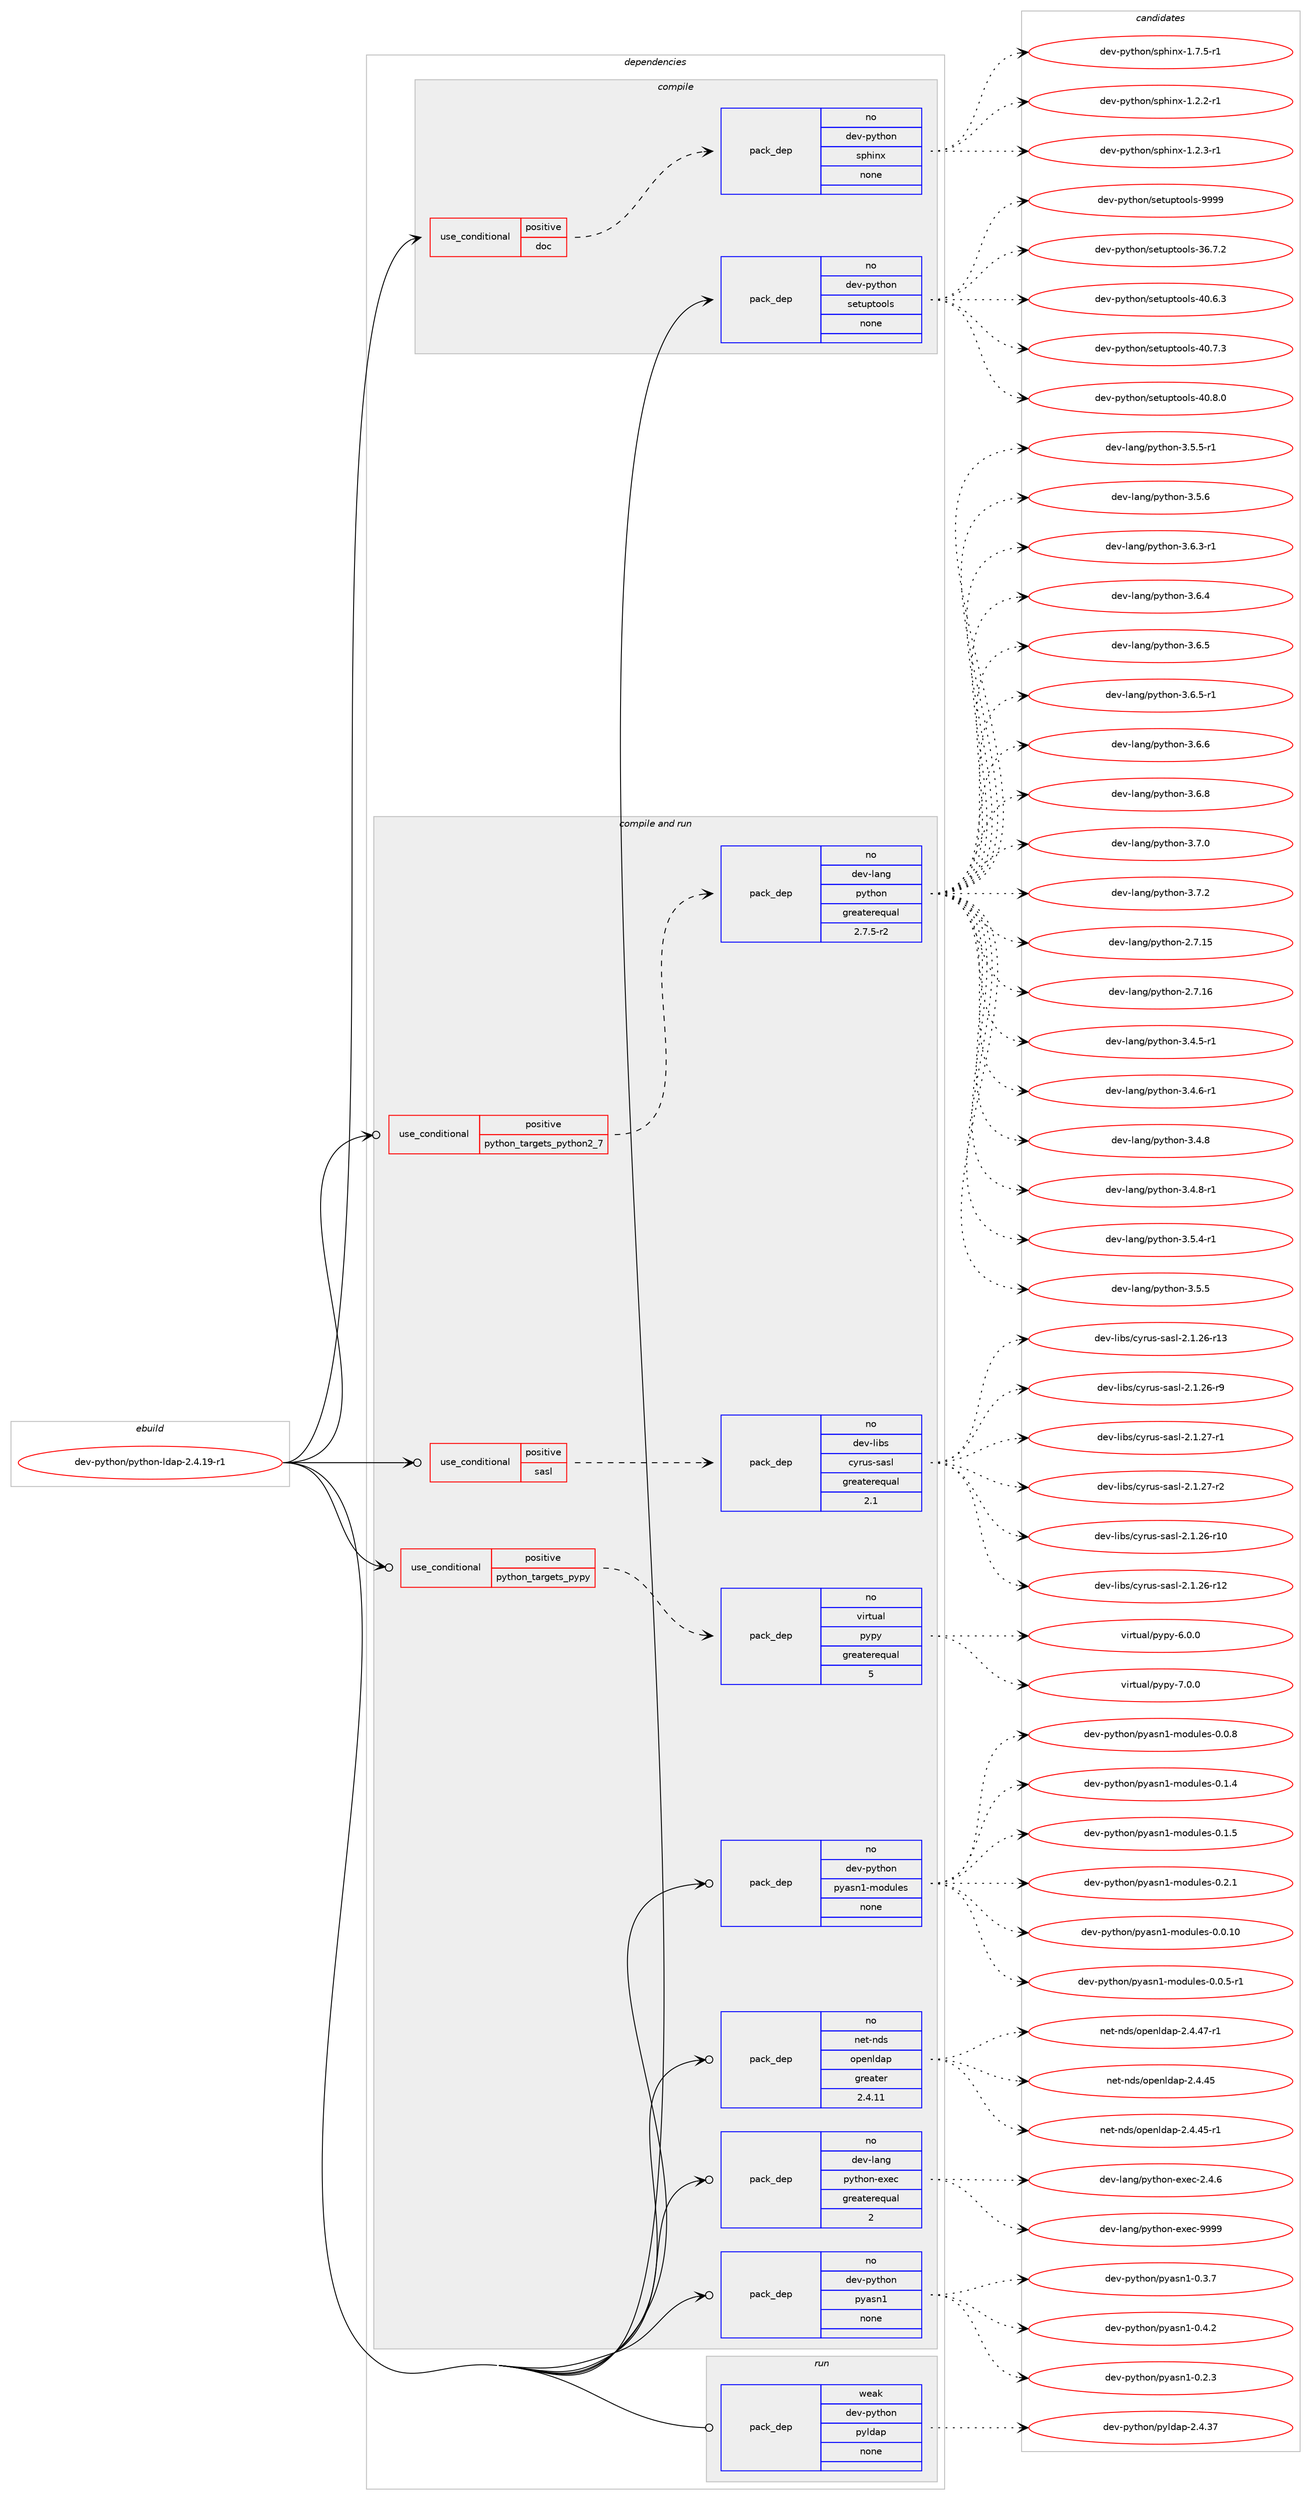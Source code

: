 digraph prolog {

# *************
# Graph options
# *************

newrank=true;
concentrate=true;
compound=true;
graph [rankdir=LR,fontname=Helvetica,fontsize=10,ranksep=1.5];#, ranksep=2.5, nodesep=0.2];
edge  [arrowhead=vee];
node  [fontname=Helvetica,fontsize=10];

# **********
# The ebuild
# **********

subgraph cluster_leftcol {
color=gray;
rank=same;
label=<<i>ebuild</i>>;
id [label="dev-python/python-ldap-2.4.19-r1", color=red, width=4, href="../dev-python/python-ldap-2.4.19-r1.svg"];
}

# ****************
# The dependencies
# ****************

subgraph cluster_midcol {
color=gray;
label=<<i>dependencies</i>>;
subgraph cluster_compile {
fillcolor="#eeeeee";
style=filled;
label=<<i>compile</i>>;
subgraph cond382754 {
dependency1435401 [label=<<TABLE BORDER="0" CELLBORDER="1" CELLSPACING="0" CELLPADDING="4"><TR><TD ROWSPAN="3" CELLPADDING="10">use_conditional</TD></TR><TR><TD>positive</TD></TR><TR><TD>doc</TD></TR></TABLE>>, shape=none, color=red];
subgraph pack1029293 {
dependency1435402 [label=<<TABLE BORDER="0" CELLBORDER="1" CELLSPACING="0" CELLPADDING="4" WIDTH="220"><TR><TD ROWSPAN="6" CELLPADDING="30">pack_dep</TD></TR><TR><TD WIDTH="110">no</TD></TR><TR><TD>dev-python</TD></TR><TR><TD>sphinx</TD></TR><TR><TD>none</TD></TR><TR><TD></TD></TR></TABLE>>, shape=none, color=blue];
}
dependency1435401:e -> dependency1435402:w [weight=20,style="dashed",arrowhead="vee"];
}
id:e -> dependency1435401:w [weight=20,style="solid",arrowhead="vee"];
subgraph pack1029294 {
dependency1435403 [label=<<TABLE BORDER="0" CELLBORDER="1" CELLSPACING="0" CELLPADDING="4" WIDTH="220"><TR><TD ROWSPAN="6" CELLPADDING="30">pack_dep</TD></TR><TR><TD WIDTH="110">no</TD></TR><TR><TD>dev-python</TD></TR><TR><TD>setuptools</TD></TR><TR><TD>none</TD></TR><TR><TD></TD></TR></TABLE>>, shape=none, color=blue];
}
id:e -> dependency1435403:w [weight=20,style="solid",arrowhead="vee"];
}
subgraph cluster_compileandrun {
fillcolor="#eeeeee";
style=filled;
label=<<i>compile and run</i>>;
subgraph cond382755 {
dependency1435404 [label=<<TABLE BORDER="0" CELLBORDER="1" CELLSPACING="0" CELLPADDING="4"><TR><TD ROWSPAN="3" CELLPADDING="10">use_conditional</TD></TR><TR><TD>positive</TD></TR><TR><TD>python_targets_pypy</TD></TR></TABLE>>, shape=none, color=red];
subgraph pack1029295 {
dependency1435405 [label=<<TABLE BORDER="0" CELLBORDER="1" CELLSPACING="0" CELLPADDING="4" WIDTH="220"><TR><TD ROWSPAN="6" CELLPADDING="30">pack_dep</TD></TR><TR><TD WIDTH="110">no</TD></TR><TR><TD>virtual</TD></TR><TR><TD>pypy</TD></TR><TR><TD>greaterequal</TD></TR><TR><TD>5</TD></TR></TABLE>>, shape=none, color=blue];
}
dependency1435404:e -> dependency1435405:w [weight=20,style="dashed",arrowhead="vee"];
}
id:e -> dependency1435404:w [weight=20,style="solid",arrowhead="odotvee"];
subgraph cond382756 {
dependency1435406 [label=<<TABLE BORDER="0" CELLBORDER="1" CELLSPACING="0" CELLPADDING="4"><TR><TD ROWSPAN="3" CELLPADDING="10">use_conditional</TD></TR><TR><TD>positive</TD></TR><TR><TD>python_targets_python2_7</TD></TR></TABLE>>, shape=none, color=red];
subgraph pack1029296 {
dependency1435407 [label=<<TABLE BORDER="0" CELLBORDER="1" CELLSPACING="0" CELLPADDING="4" WIDTH="220"><TR><TD ROWSPAN="6" CELLPADDING="30">pack_dep</TD></TR><TR><TD WIDTH="110">no</TD></TR><TR><TD>dev-lang</TD></TR><TR><TD>python</TD></TR><TR><TD>greaterequal</TD></TR><TR><TD>2.7.5-r2</TD></TR></TABLE>>, shape=none, color=blue];
}
dependency1435406:e -> dependency1435407:w [weight=20,style="dashed",arrowhead="vee"];
}
id:e -> dependency1435406:w [weight=20,style="solid",arrowhead="odotvee"];
subgraph cond382757 {
dependency1435408 [label=<<TABLE BORDER="0" CELLBORDER="1" CELLSPACING="0" CELLPADDING="4"><TR><TD ROWSPAN="3" CELLPADDING="10">use_conditional</TD></TR><TR><TD>positive</TD></TR><TR><TD>sasl</TD></TR></TABLE>>, shape=none, color=red];
subgraph pack1029297 {
dependency1435409 [label=<<TABLE BORDER="0" CELLBORDER="1" CELLSPACING="0" CELLPADDING="4" WIDTH="220"><TR><TD ROWSPAN="6" CELLPADDING="30">pack_dep</TD></TR><TR><TD WIDTH="110">no</TD></TR><TR><TD>dev-libs</TD></TR><TR><TD>cyrus-sasl</TD></TR><TR><TD>greaterequal</TD></TR><TR><TD>2.1</TD></TR></TABLE>>, shape=none, color=blue];
}
dependency1435408:e -> dependency1435409:w [weight=20,style="dashed",arrowhead="vee"];
}
id:e -> dependency1435408:w [weight=20,style="solid",arrowhead="odotvee"];
subgraph pack1029298 {
dependency1435410 [label=<<TABLE BORDER="0" CELLBORDER="1" CELLSPACING="0" CELLPADDING="4" WIDTH="220"><TR><TD ROWSPAN="6" CELLPADDING="30">pack_dep</TD></TR><TR><TD WIDTH="110">no</TD></TR><TR><TD>dev-lang</TD></TR><TR><TD>python-exec</TD></TR><TR><TD>greaterequal</TD></TR><TR><TD>2</TD></TR></TABLE>>, shape=none, color=blue];
}
id:e -> dependency1435410:w [weight=20,style="solid",arrowhead="odotvee"];
subgraph pack1029299 {
dependency1435411 [label=<<TABLE BORDER="0" CELLBORDER="1" CELLSPACING="0" CELLPADDING="4" WIDTH="220"><TR><TD ROWSPAN="6" CELLPADDING="30">pack_dep</TD></TR><TR><TD WIDTH="110">no</TD></TR><TR><TD>dev-python</TD></TR><TR><TD>pyasn1</TD></TR><TR><TD>none</TD></TR><TR><TD></TD></TR></TABLE>>, shape=none, color=blue];
}
id:e -> dependency1435411:w [weight=20,style="solid",arrowhead="odotvee"];
subgraph pack1029300 {
dependency1435412 [label=<<TABLE BORDER="0" CELLBORDER="1" CELLSPACING="0" CELLPADDING="4" WIDTH="220"><TR><TD ROWSPAN="6" CELLPADDING="30">pack_dep</TD></TR><TR><TD WIDTH="110">no</TD></TR><TR><TD>dev-python</TD></TR><TR><TD>pyasn1-modules</TD></TR><TR><TD>none</TD></TR><TR><TD></TD></TR></TABLE>>, shape=none, color=blue];
}
id:e -> dependency1435412:w [weight=20,style="solid",arrowhead="odotvee"];
subgraph pack1029301 {
dependency1435413 [label=<<TABLE BORDER="0" CELLBORDER="1" CELLSPACING="0" CELLPADDING="4" WIDTH="220"><TR><TD ROWSPAN="6" CELLPADDING="30">pack_dep</TD></TR><TR><TD WIDTH="110">no</TD></TR><TR><TD>net-nds</TD></TR><TR><TD>openldap</TD></TR><TR><TD>greater</TD></TR><TR><TD>2.4.11</TD></TR></TABLE>>, shape=none, color=blue];
}
id:e -> dependency1435413:w [weight=20,style="solid",arrowhead="odotvee"];
}
subgraph cluster_run {
fillcolor="#eeeeee";
style=filled;
label=<<i>run</i>>;
subgraph pack1029302 {
dependency1435414 [label=<<TABLE BORDER="0" CELLBORDER="1" CELLSPACING="0" CELLPADDING="4" WIDTH="220"><TR><TD ROWSPAN="6" CELLPADDING="30">pack_dep</TD></TR><TR><TD WIDTH="110">weak</TD></TR><TR><TD>dev-python</TD></TR><TR><TD>pyldap</TD></TR><TR><TD>none</TD></TR><TR><TD></TD></TR></TABLE>>, shape=none, color=blue];
}
id:e -> dependency1435414:w [weight=20,style="solid",arrowhead="odot"];
}
}

# **************
# The candidates
# **************

subgraph cluster_choices {
rank=same;
color=gray;
label=<<i>candidates</i>>;

subgraph choice1029293 {
color=black;
nodesep=1;
choice10010111845112121116104111110471151121041051101204549465046504511449 [label="dev-python/sphinx-1.2.2-r1", color=red, width=4,href="../dev-python/sphinx-1.2.2-r1.svg"];
choice10010111845112121116104111110471151121041051101204549465046514511449 [label="dev-python/sphinx-1.2.3-r1", color=red, width=4,href="../dev-python/sphinx-1.2.3-r1.svg"];
choice10010111845112121116104111110471151121041051101204549465546534511449 [label="dev-python/sphinx-1.7.5-r1", color=red, width=4,href="../dev-python/sphinx-1.7.5-r1.svg"];
dependency1435402:e -> choice10010111845112121116104111110471151121041051101204549465046504511449:w [style=dotted,weight="100"];
dependency1435402:e -> choice10010111845112121116104111110471151121041051101204549465046514511449:w [style=dotted,weight="100"];
dependency1435402:e -> choice10010111845112121116104111110471151121041051101204549465546534511449:w [style=dotted,weight="100"];
}
subgraph choice1029294 {
color=black;
nodesep=1;
choice100101118451121211161041111104711510111611711211611111110811545515446554650 [label="dev-python/setuptools-36.7.2", color=red, width=4,href="../dev-python/setuptools-36.7.2.svg"];
choice100101118451121211161041111104711510111611711211611111110811545524846544651 [label="dev-python/setuptools-40.6.3", color=red, width=4,href="../dev-python/setuptools-40.6.3.svg"];
choice100101118451121211161041111104711510111611711211611111110811545524846554651 [label="dev-python/setuptools-40.7.3", color=red, width=4,href="../dev-python/setuptools-40.7.3.svg"];
choice100101118451121211161041111104711510111611711211611111110811545524846564648 [label="dev-python/setuptools-40.8.0", color=red, width=4,href="../dev-python/setuptools-40.8.0.svg"];
choice10010111845112121116104111110471151011161171121161111111081154557575757 [label="dev-python/setuptools-9999", color=red, width=4,href="../dev-python/setuptools-9999.svg"];
dependency1435403:e -> choice100101118451121211161041111104711510111611711211611111110811545515446554650:w [style=dotted,weight="100"];
dependency1435403:e -> choice100101118451121211161041111104711510111611711211611111110811545524846544651:w [style=dotted,weight="100"];
dependency1435403:e -> choice100101118451121211161041111104711510111611711211611111110811545524846554651:w [style=dotted,weight="100"];
dependency1435403:e -> choice100101118451121211161041111104711510111611711211611111110811545524846564648:w [style=dotted,weight="100"];
dependency1435403:e -> choice10010111845112121116104111110471151011161171121161111111081154557575757:w [style=dotted,weight="100"];
}
subgraph choice1029295 {
color=black;
nodesep=1;
choice1181051141161179710847112121112121455446484648 [label="virtual/pypy-6.0.0", color=red, width=4,href="../virtual/pypy-6.0.0.svg"];
choice1181051141161179710847112121112121455546484648 [label="virtual/pypy-7.0.0", color=red, width=4,href="../virtual/pypy-7.0.0.svg"];
dependency1435405:e -> choice1181051141161179710847112121112121455446484648:w [style=dotted,weight="100"];
dependency1435405:e -> choice1181051141161179710847112121112121455546484648:w [style=dotted,weight="100"];
}
subgraph choice1029296 {
color=black;
nodesep=1;
choice10010111845108971101034711212111610411111045504655464953 [label="dev-lang/python-2.7.15", color=red, width=4,href="../dev-lang/python-2.7.15.svg"];
choice10010111845108971101034711212111610411111045504655464954 [label="dev-lang/python-2.7.16", color=red, width=4,href="../dev-lang/python-2.7.16.svg"];
choice1001011184510897110103471121211161041111104551465246534511449 [label="dev-lang/python-3.4.5-r1", color=red, width=4,href="../dev-lang/python-3.4.5-r1.svg"];
choice1001011184510897110103471121211161041111104551465246544511449 [label="dev-lang/python-3.4.6-r1", color=red, width=4,href="../dev-lang/python-3.4.6-r1.svg"];
choice100101118451089711010347112121116104111110455146524656 [label="dev-lang/python-3.4.8", color=red, width=4,href="../dev-lang/python-3.4.8.svg"];
choice1001011184510897110103471121211161041111104551465246564511449 [label="dev-lang/python-3.4.8-r1", color=red, width=4,href="../dev-lang/python-3.4.8-r1.svg"];
choice1001011184510897110103471121211161041111104551465346524511449 [label="dev-lang/python-3.5.4-r1", color=red, width=4,href="../dev-lang/python-3.5.4-r1.svg"];
choice100101118451089711010347112121116104111110455146534653 [label="dev-lang/python-3.5.5", color=red, width=4,href="../dev-lang/python-3.5.5.svg"];
choice1001011184510897110103471121211161041111104551465346534511449 [label="dev-lang/python-3.5.5-r1", color=red, width=4,href="../dev-lang/python-3.5.5-r1.svg"];
choice100101118451089711010347112121116104111110455146534654 [label="dev-lang/python-3.5.6", color=red, width=4,href="../dev-lang/python-3.5.6.svg"];
choice1001011184510897110103471121211161041111104551465446514511449 [label="dev-lang/python-3.6.3-r1", color=red, width=4,href="../dev-lang/python-3.6.3-r1.svg"];
choice100101118451089711010347112121116104111110455146544652 [label="dev-lang/python-3.6.4", color=red, width=4,href="../dev-lang/python-3.6.4.svg"];
choice100101118451089711010347112121116104111110455146544653 [label="dev-lang/python-3.6.5", color=red, width=4,href="../dev-lang/python-3.6.5.svg"];
choice1001011184510897110103471121211161041111104551465446534511449 [label="dev-lang/python-3.6.5-r1", color=red, width=4,href="../dev-lang/python-3.6.5-r1.svg"];
choice100101118451089711010347112121116104111110455146544654 [label="dev-lang/python-3.6.6", color=red, width=4,href="../dev-lang/python-3.6.6.svg"];
choice100101118451089711010347112121116104111110455146544656 [label="dev-lang/python-3.6.8", color=red, width=4,href="../dev-lang/python-3.6.8.svg"];
choice100101118451089711010347112121116104111110455146554648 [label="dev-lang/python-3.7.0", color=red, width=4,href="../dev-lang/python-3.7.0.svg"];
choice100101118451089711010347112121116104111110455146554650 [label="dev-lang/python-3.7.2", color=red, width=4,href="../dev-lang/python-3.7.2.svg"];
dependency1435407:e -> choice10010111845108971101034711212111610411111045504655464953:w [style=dotted,weight="100"];
dependency1435407:e -> choice10010111845108971101034711212111610411111045504655464954:w [style=dotted,weight="100"];
dependency1435407:e -> choice1001011184510897110103471121211161041111104551465246534511449:w [style=dotted,weight="100"];
dependency1435407:e -> choice1001011184510897110103471121211161041111104551465246544511449:w [style=dotted,weight="100"];
dependency1435407:e -> choice100101118451089711010347112121116104111110455146524656:w [style=dotted,weight="100"];
dependency1435407:e -> choice1001011184510897110103471121211161041111104551465246564511449:w [style=dotted,weight="100"];
dependency1435407:e -> choice1001011184510897110103471121211161041111104551465346524511449:w [style=dotted,weight="100"];
dependency1435407:e -> choice100101118451089711010347112121116104111110455146534653:w [style=dotted,weight="100"];
dependency1435407:e -> choice1001011184510897110103471121211161041111104551465346534511449:w [style=dotted,weight="100"];
dependency1435407:e -> choice100101118451089711010347112121116104111110455146534654:w [style=dotted,weight="100"];
dependency1435407:e -> choice1001011184510897110103471121211161041111104551465446514511449:w [style=dotted,weight="100"];
dependency1435407:e -> choice100101118451089711010347112121116104111110455146544652:w [style=dotted,weight="100"];
dependency1435407:e -> choice100101118451089711010347112121116104111110455146544653:w [style=dotted,weight="100"];
dependency1435407:e -> choice1001011184510897110103471121211161041111104551465446534511449:w [style=dotted,weight="100"];
dependency1435407:e -> choice100101118451089711010347112121116104111110455146544654:w [style=dotted,weight="100"];
dependency1435407:e -> choice100101118451089711010347112121116104111110455146544656:w [style=dotted,weight="100"];
dependency1435407:e -> choice100101118451089711010347112121116104111110455146554648:w [style=dotted,weight="100"];
dependency1435407:e -> choice100101118451089711010347112121116104111110455146554650:w [style=dotted,weight="100"];
}
subgraph choice1029297 {
color=black;
nodesep=1;
choice10010111845108105981154799121114117115451159711510845504649465054451144948 [label="dev-libs/cyrus-sasl-2.1.26-r10", color=red, width=4,href="../dev-libs/cyrus-sasl-2.1.26-r10.svg"];
choice10010111845108105981154799121114117115451159711510845504649465054451144950 [label="dev-libs/cyrus-sasl-2.1.26-r12", color=red, width=4,href="../dev-libs/cyrus-sasl-2.1.26-r12.svg"];
choice10010111845108105981154799121114117115451159711510845504649465054451144951 [label="dev-libs/cyrus-sasl-2.1.26-r13", color=red, width=4,href="../dev-libs/cyrus-sasl-2.1.26-r13.svg"];
choice100101118451081059811547991211141171154511597115108455046494650544511457 [label="dev-libs/cyrus-sasl-2.1.26-r9", color=red, width=4,href="../dev-libs/cyrus-sasl-2.1.26-r9.svg"];
choice100101118451081059811547991211141171154511597115108455046494650554511449 [label="dev-libs/cyrus-sasl-2.1.27-r1", color=red, width=4,href="../dev-libs/cyrus-sasl-2.1.27-r1.svg"];
choice100101118451081059811547991211141171154511597115108455046494650554511450 [label="dev-libs/cyrus-sasl-2.1.27-r2", color=red, width=4,href="../dev-libs/cyrus-sasl-2.1.27-r2.svg"];
dependency1435409:e -> choice10010111845108105981154799121114117115451159711510845504649465054451144948:w [style=dotted,weight="100"];
dependency1435409:e -> choice10010111845108105981154799121114117115451159711510845504649465054451144950:w [style=dotted,weight="100"];
dependency1435409:e -> choice10010111845108105981154799121114117115451159711510845504649465054451144951:w [style=dotted,weight="100"];
dependency1435409:e -> choice100101118451081059811547991211141171154511597115108455046494650544511457:w [style=dotted,weight="100"];
dependency1435409:e -> choice100101118451081059811547991211141171154511597115108455046494650554511449:w [style=dotted,weight="100"];
dependency1435409:e -> choice100101118451081059811547991211141171154511597115108455046494650554511450:w [style=dotted,weight="100"];
}
subgraph choice1029298 {
color=black;
nodesep=1;
choice1001011184510897110103471121211161041111104510112010199455046524654 [label="dev-lang/python-exec-2.4.6", color=red, width=4,href="../dev-lang/python-exec-2.4.6.svg"];
choice10010111845108971101034711212111610411111045101120101994557575757 [label="dev-lang/python-exec-9999", color=red, width=4,href="../dev-lang/python-exec-9999.svg"];
dependency1435410:e -> choice1001011184510897110103471121211161041111104510112010199455046524654:w [style=dotted,weight="100"];
dependency1435410:e -> choice10010111845108971101034711212111610411111045101120101994557575757:w [style=dotted,weight="100"];
}
subgraph choice1029299 {
color=black;
nodesep=1;
choice10010111845112121116104111110471121219711511049454846504651 [label="dev-python/pyasn1-0.2.3", color=red, width=4,href="../dev-python/pyasn1-0.2.3.svg"];
choice10010111845112121116104111110471121219711511049454846514655 [label="dev-python/pyasn1-0.3.7", color=red, width=4,href="../dev-python/pyasn1-0.3.7.svg"];
choice10010111845112121116104111110471121219711511049454846524650 [label="dev-python/pyasn1-0.4.2", color=red, width=4,href="../dev-python/pyasn1-0.4.2.svg"];
dependency1435411:e -> choice10010111845112121116104111110471121219711511049454846504651:w [style=dotted,weight="100"];
dependency1435411:e -> choice10010111845112121116104111110471121219711511049454846514655:w [style=dotted,weight="100"];
dependency1435411:e -> choice10010111845112121116104111110471121219711511049454846524650:w [style=dotted,weight="100"];
}
subgraph choice1029300 {
color=black;
nodesep=1;
choice100101118451121211161041111104711212197115110494510911110011710810111545484648464948 [label="dev-python/pyasn1-modules-0.0.10", color=red, width=4,href="../dev-python/pyasn1-modules-0.0.10.svg"];
choice10010111845112121116104111110471121219711511049451091111001171081011154548464846534511449 [label="dev-python/pyasn1-modules-0.0.5-r1", color=red, width=4,href="../dev-python/pyasn1-modules-0.0.5-r1.svg"];
choice1001011184511212111610411111047112121971151104945109111100117108101115454846484656 [label="dev-python/pyasn1-modules-0.0.8", color=red, width=4,href="../dev-python/pyasn1-modules-0.0.8.svg"];
choice1001011184511212111610411111047112121971151104945109111100117108101115454846494652 [label="dev-python/pyasn1-modules-0.1.4", color=red, width=4,href="../dev-python/pyasn1-modules-0.1.4.svg"];
choice1001011184511212111610411111047112121971151104945109111100117108101115454846494653 [label="dev-python/pyasn1-modules-0.1.5", color=red, width=4,href="../dev-python/pyasn1-modules-0.1.5.svg"];
choice1001011184511212111610411111047112121971151104945109111100117108101115454846504649 [label="dev-python/pyasn1-modules-0.2.1", color=red, width=4,href="../dev-python/pyasn1-modules-0.2.1.svg"];
dependency1435412:e -> choice100101118451121211161041111104711212197115110494510911110011710810111545484648464948:w [style=dotted,weight="100"];
dependency1435412:e -> choice10010111845112121116104111110471121219711511049451091111001171081011154548464846534511449:w [style=dotted,weight="100"];
dependency1435412:e -> choice1001011184511212111610411111047112121971151104945109111100117108101115454846484656:w [style=dotted,weight="100"];
dependency1435412:e -> choice1001011184511212111610411111047112121971151104945109111100117108101115454846494652:w [style=dotted,weight="100"];
dependency1435412:e -> choice1001011184511212111610411111047112121971151104945109111100117108101115454846494653:w [style=dotted,weight="100"];
dependency1435412:e -> choice1001011184511212111610411111047112121971151104945109111100117108101115454846504649:w [style=dotted,weight="100"];
}
subgraph choice1029301 {
color=black;
nodesep=1;
choice11010111645110100115471111121011101081009711245504652465253 [label="net-nds/openldap-2.4.45", color=red, width=4,href="../net-nds/openldap-2.4.45.svg"];
choice110101116451101001154711111210111010810097112455046524652534511449 [label="net-nds/openldap-2.4.45-r1", color=red, width=4,href="../net-nds/openldap-2.4.45-r1.svg"];
choice110101116451101001154711111210111010810097112455046524652554511449 [label="net-nds/openldap-2.4.47-r1", color=red, width=4,href="../net-nds/openldap-2.4.47-r1.svg"];
dependency1435413:e -> choice11010111645110100115471111121011101081009711245504652465253:w [style=dotted,weight="100"];
dependency1435413:e -> choice110101116451101001154711111210111010810097112455046524652534511449:w [style=dotted,weight="100"];
dependency1435413:e -> choice110101116451101001154711111210111010810097112455046524652554511449:w [style=dotted,weight="100"];
}
subgraph choice1029302 {
color=black;
nodesep=1;
choice10010111845112121116104111110471121211081009711245504652465155 [label="dev-python/pyldap-2.4.37", color=red, width=4,href="../dev-python/pyldap-2.4.37.svg"];
dependency1435414:e -> choice10010111845112121116104111110471121211081009711245504652465155:w [style=dotted,weight="100"];
}
}

}
